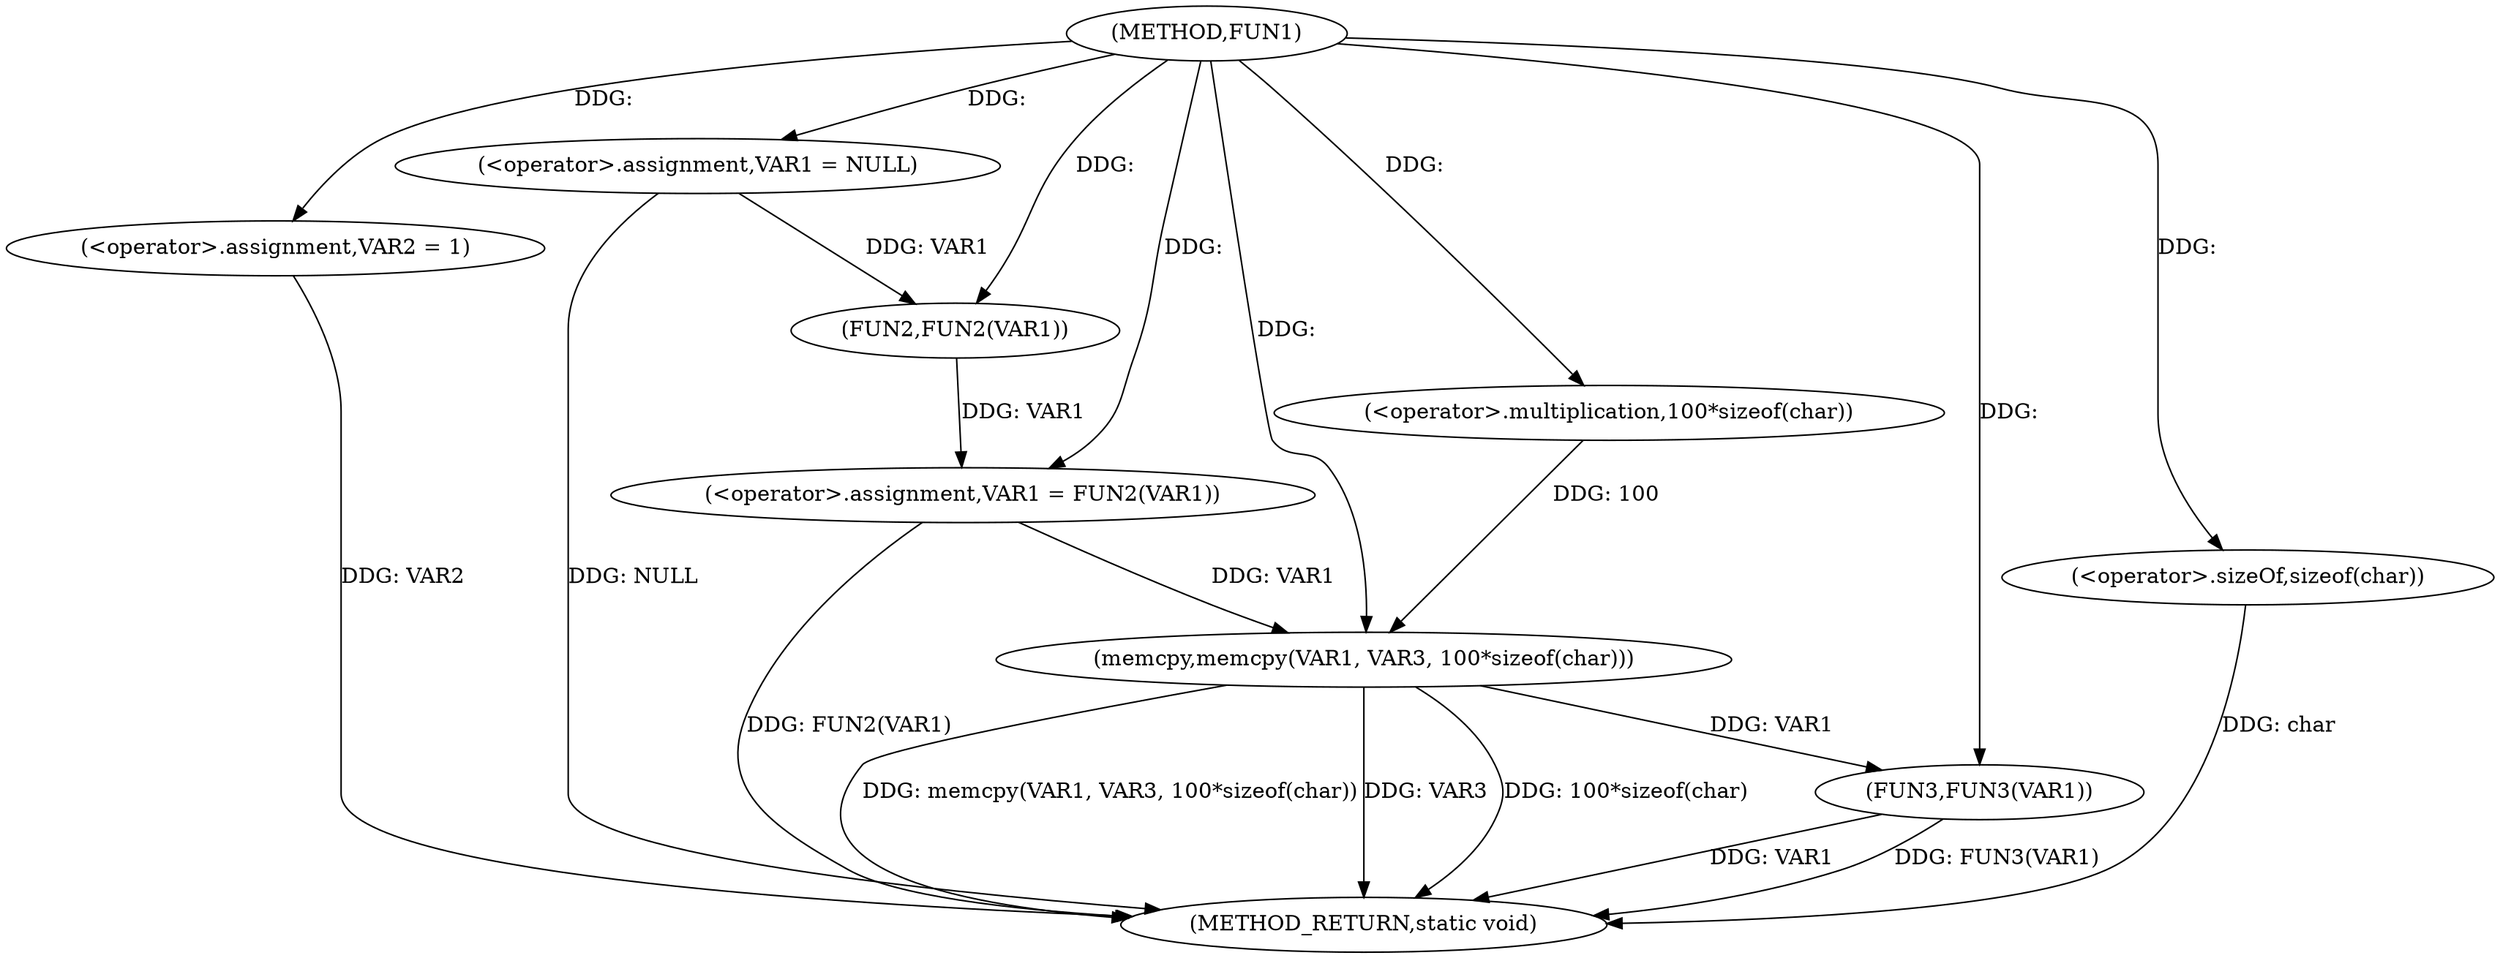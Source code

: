 digraph FUN1 {  
"1000100" [label = "(METHOD,FUN1)" ]
"1000124" [label = "(METHOD_RETURN,static void)" ]
"1000103" [label = "(<operator>.assignment,VAR1 = NULL)" ]
"1000106" [label = "(<operator>.assignment,VAR2 = 1)" ]
"1000109" [label = "(<operator>.assignment,VAR1 = FUN2(VAR1))" ]
"1000111" [label = "(FUN2,FUN2(VAR1))" ]
"1000115" [label = "(memcpy,memcpy(VAR1, VAR3, 100*sizeof(char)))" ]
"1000118" [label = "(<operator>.multiplication,100*sizeof(char))" ]
"1000120" [label = "(<operator>.sizeOf,sizeof(char))" ]
"1000122" [label = "(FUN3,FUN3(VAR1))" ]
  "1000115" -> "1000124"  [ label = "DDG: VAR3"] 
  "1000106" -> "1000124"  [ label = "DDG: VAR2"] 
  "1000103" -> "1000124"  [ label = "DDG: NULL"] 
  "1000122" -> "1000124"  [ label = "DDG: VAR1"] 
  "1000115" -> "1000124"  [ label = "DDG: 100*sizeof(char)"] 
  "1000122" -> "1000124"  [ label = "DDG: FUN3(VAR1)"] 
  "1000109" -> "1000124"  [ label = "DDG: FUN2(VAR1)"] 
  "1000115" -> "1000124"  [ label = "DDG: memcpy(VAR1, VAR3, 100*sizeof(char))"] 
  "1000120" -> "1000124"  [ label = "DDG: char"] 
  "1000100" -> "1000103"  [ label = "DDG: "] 
  "1000100" -> "1000106"  [ label = "DDG: "] 
  "1000111" -> "1000109"  [ label = "DDG: VAR1"] 
  "1000100" -> "1000109"  [ label = "DDG: "] 
  "1000103" -> "1000111"  [ label = "DDG: VAR1"] 
  "1000100" -> "1000111"  [ label = "DDG: "] 
  "1000109" -> "1000115"  [ label = "DDG: VAR1"] 
  "1000100" -> "1000115"  [ label = "DDG: "] 
  "1000118" -> "1000115"  [ label = "DDG: 100"] 
  "1000100" -> "1000118"  [ label = "DDG: "] 
  "1000100" -> "1000120"  [ label = "DDG: "] 
  "1000115" -> "1000122"  [ label = "DDG: VAR1"] 
  "1000100" -> "1000122"  [ label = "DDG: "] 
}
